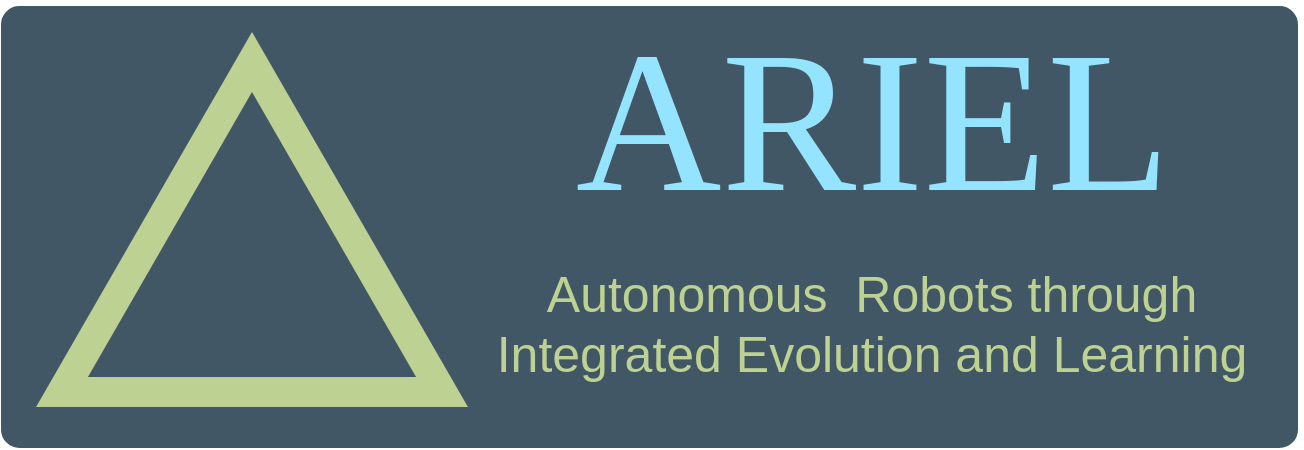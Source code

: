 <mxfile version="28.0.6">
  <diagram name="Page-1" id="QVoZ1cRGxMKyArq30myL">
    <mxGraphModel dx="1234" dy="883" grid="1" gridSize="10" guides="1" tooltips="1" connect="1" arrows="1" fold="1" page="1" pageScale="1" pageWidth="827" pageHeight="1169" math="0" shadow="0">
      <root>
        <mxCell id="0" />
        <mxCell id="1" parent="0" />
        <mxCell id="_mfbnebWsyxYkhm_JBG--8" value="" style="rounded=1;whiteSpace=wrap;html=1;strokeColor=light-dark(#425765, #ededed);fillColor=light-dark(#425765, #ededed);arcSize=4;" vertex="1" parent="1">
          <mxGeometry x="110" y="292.5" width="647.5" height="220" as="geometry" />
        </mxCell>
        <mxCell id="_mfbnebWsyxYkhm_JBG--10" value="" style="group" vertex="1" connectable="0" parent="1">
          <mxGeometry x="140" y="320" width="620" height="165" as="geometry" />
        </mxCell>
        <mxCell id="_mfbnebWsyxYkhm_JBG--12" value="" style="group" vertex="1" connectable="0" parent="_mfbnebWsyxYkhm_JBG--10">
          <mxGeometry width="595" height="165" as="geometry" />
        </mxCell>
        <mxCell id="_mfbnebWsyxYkhm_JBG--1" value="" style="triangle;whiteSpace=wrap;html=1;direction=north;strokeWidth=15;strokeColor=light-dark(#bdd192, #ededed);fillColor=none;" vertex="1" parent="_mfbnebWsyxYkhm_JBG--12">
          <mxGeometry width="190" height="165" as="geometry" />
        </mxCell>
        <mxCell id="_mfbnebWsyxYkhm_JBG--11" value="" style="group" vertex="1" connectable="0" parent="_mfbnebWsyxYkhm_JBG--12">
          <mxGeometry x="215" width="380" height="165" as="geometry" />
        </mxCell>
        <mxCell id="_mfbnebWsyxYkhm_JBG--3" value="&lt;font&gt;ARIEL&lt;/font&gt;" style="text;html=1;align=center;verticalAlign=middle;whiteSpace=wrap;rounded=0;fontColor=light-dark(#94e4ff, #ededed);fontFamily=Tahoma;fontSize=101;" vertex="1" parent="_mfbnebWsyxYkhm_JBG--11">
          <mxGeometry x="42.5" width="295" height="60" as="geometry" />
        </mxCell>
        <mxCell id="_mfbnebWsyxYkhm_JBG--5" value="Autonomous&amp;nbsp; Robots through Integrated Evolution and Learning" style="text;html=1;align=center;verticalAlign=middle;whiteSpace=wrap;rounded=0;fontSize=25;fontColor=light-dark(#bdd192, #ededed);" vertex="1" parent="_mfbnebWsyxYkhm_JBG--11">
          <mxGeometry y="95" width="380" height="70" as="geometry" />
        </mxCell>
      </root>
    </mxGraphModel>
  </diagram>
</mxfile>
